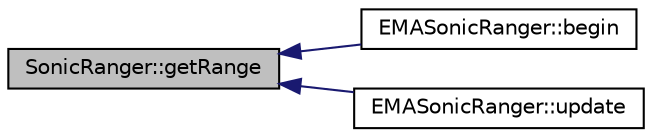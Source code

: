 digraph "SonicRanger::getRange"
{
  edge [fontname="Helvetica",fontsize="10",labelfontname="Helvetica",labelfontsize="10"];
  node [fontname="Helvetica",fontsize="10",shape=record];
  rankdir="LR";
  Node6 [label="SonicRanger::getRange",height=0.2,width=0.4,color="black", fillcolor="grey75", style="filled", fontcolor="black"];
  Node6 -> Node7 [dir="back",color="midnightblue",fontsize="10",style="solid",fontname="Helvetica"];
  Node7 [label="EMASonicRanger::begin",height=0.2,width=0.4,color="black", fillcolor="white", style="filled",URL="$classEMASonicRanger.html#a5a995cbdd313937de3641239e05232f7"];
  Node6 -> Node8 [dir="back",color="midnightblue",fontsize="10",style="solid",fontname="Helvetica"];
  Node8 [label="EMASonicRanger::update",height=0.2,width=0.4,color="black", fillcolor="white", style="filled",URL="$classEMASonicRanger.html#a6b97bca8d4b2901ff5be7f8baf2a2769"];
}
